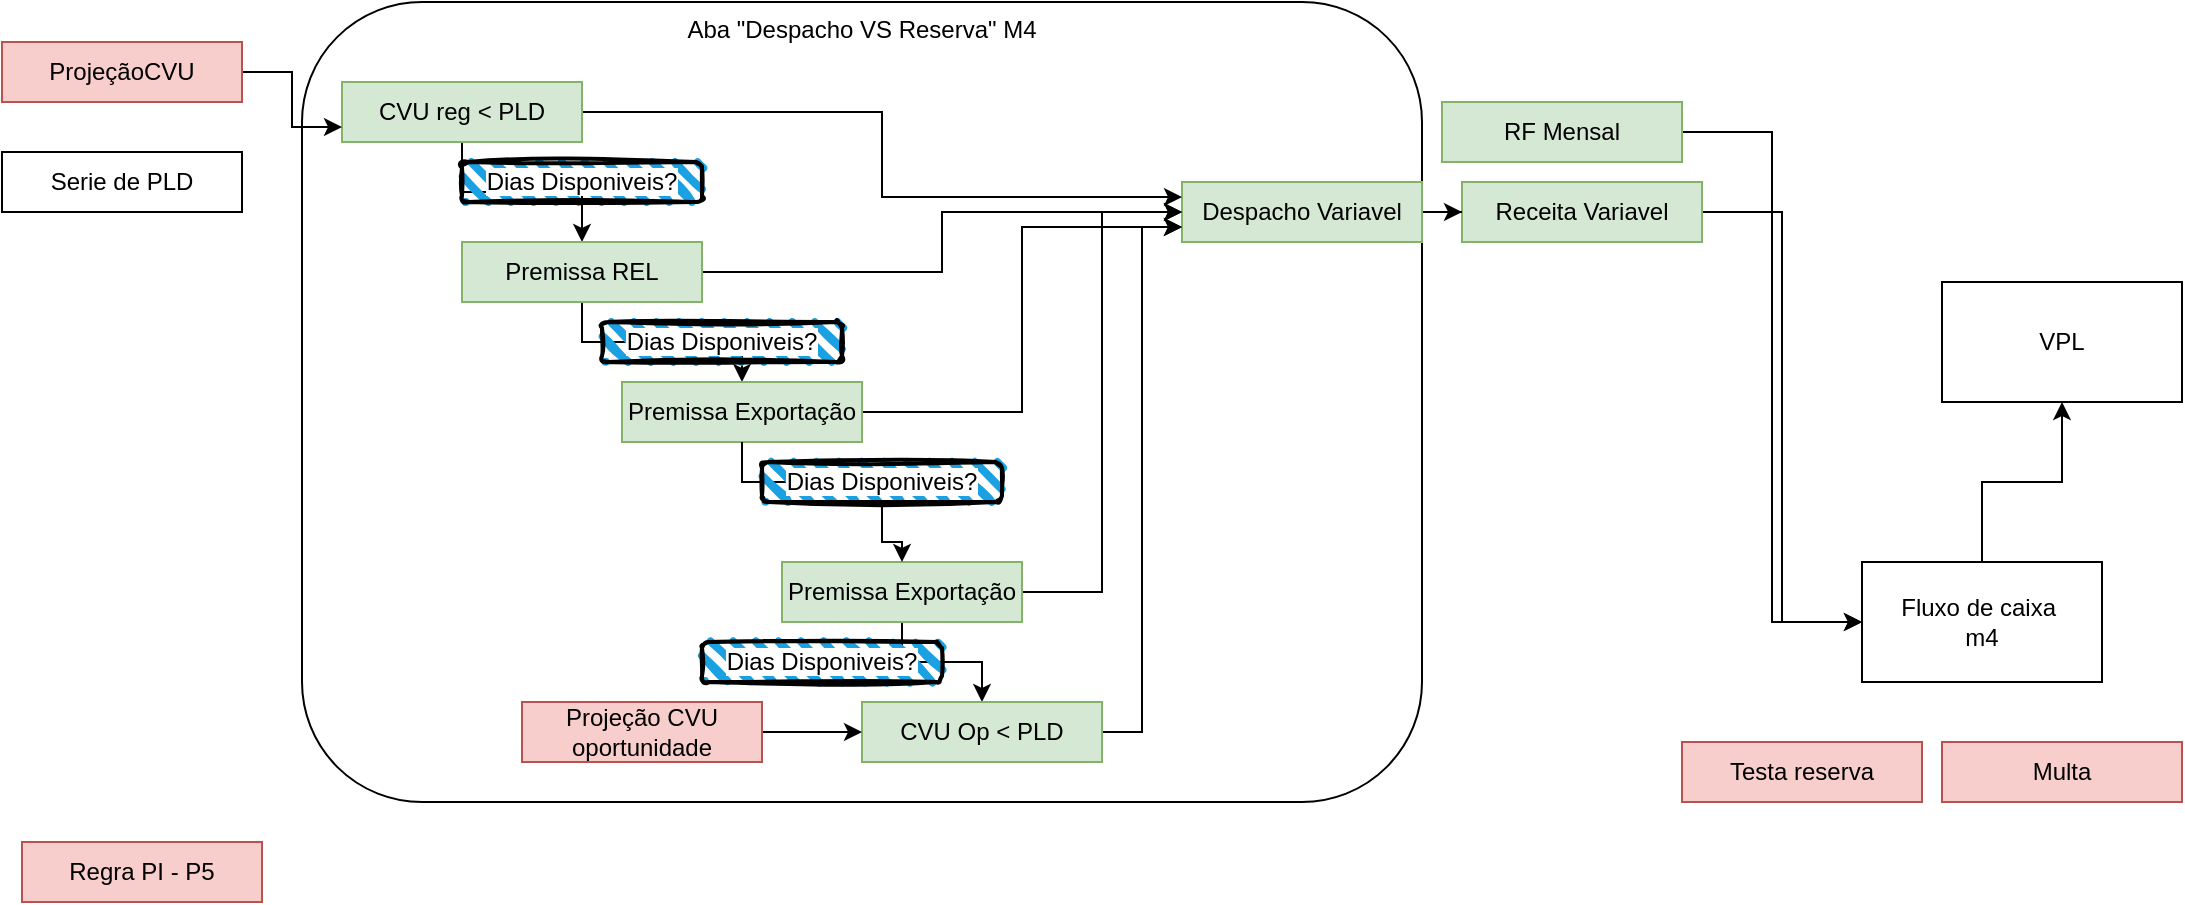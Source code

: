 <mxfile version="26.0.6">
  <diagram name="Página-1" id="ybAKSHy_9_q8ZGuqgYx6">
    <mxGraphModel dx="1621" dy="454" grid="1" gridSize="10" guides="1" tooltips="1" connect="1" arrows="1" fold="1" page="1" pageScale="1" pageWidth="827" pageHeight="1169" math="0" shadow="0">
      <root>
        <mxCell id="0" />
        <mxCell id="1" parent="0" />
        <mxCell id="0ieh1-YJjxhQ4tJqL_PZ-49" value="Aba &quot;Despacho VS Reserva&quot; M4" style="rounded=1;whiteSpace=wrap;html=1;verticalAlign=top;" vertex="1" parent="1">
          <mxGeometry x="-240" width="560" height="400" as="geometry" />
        </mxCell>
        <mxCell id="0ieh1-YJjxhQ4tJqL_PZ-1" value="VPL" style="rounded=0;whiteSpace=wrap;html=1;" vertex="1" parent="1">
          <mxGeometry x="580" y="140" width="120" height="60" as="geometry" />
        </mxCell>
        <mxCell id="0ieh1-YJjxhQ4tJqL_PZ-5" value="" style="edgeStyle=orthogonalEdgeStyle;rounded=0;orthogonalLoop=1;jettySize=auto;html=1;" edge="1" parent="1" source="0ieh1-YJjxhQ4tJqL_PZ-2" target="0ieh1-YJjxhQ4tJqL_PZ-1">
          <mxGeometry relative="1" as="geometry" />
        </mxCell>
        <mxCell id="0ieh1-YJjxhQ4tJqL_PZ-2" value="Fluxo de caixa&amp;nbsp;&lt;div&gt;m4&lt;/div&gt;" style="rounded=0;whiteSpace=wrap;html=1;" vertex="1" parent="1">
          <mxGeometry x="540" y="280" width="120" height="60" as="geometry" />
        </mxCell>
        <mxCell id="0ieh1-YJjxhQ4tJqL_PZ-4" style="edgeStyle=orthogonalEdgeStyle;rounded=0;orthogonalLoop=1;jettySize=auto;html=1;entryX=0;entryY=0.5;entryDx=0;entryDy=0;" edge="1" parent="1" source="0ieh1-YJjxhQ4tJqL_PZ-3" target="0ieh1-YJjxhQ4tJqL_PZ-2">
          <mxGeometry relative="1" as="geometry" />
        </mxCell>
        <mxCell id="0ieh1-YJjxhQ4tJqL_PZ-3" value="RF Mensal" style="rounded=0;whiteSpace=wrap;html=1;fillColor=#d5e8d4;strokeColor=#82b366;" vertex="1" parent="1">
          <mxGeometry x="330" y="50" width="120" height="30" as="geometry" />
        </mxCell>
        <mxCell id="0ieh1-YJjxhQ4tJqL_PZ-7" style="edgeStyle=orthogonalEdgeStyle;rounded=0;orthogonalLoop=1;jettySize=auto;html=1;entryX=0;entryY=0.5;entryDx=0;entryDy=0;" edge="1" parent="1" source="0ieh1-YJjxhQ4tJqL_PZ-6" target="0ieh1-YJjxhQ4tJqL_PZ-2">
          <mxGeometry relative="1" as="geometry" />
        </mxCell>
        <mxCell id="0ieh1-YJjxhQ4tJqL_PZ-6" value="Receita Variavel" style="rounded=0;whiteSpace=wrap;html=1;fillColor=#d5e8d4;strokeColor=#82b366;" vertex="1" parent="1">
          <mxGeometry x="340" y="90" width="120" height="30" as="geometry" />
        </mxCell>
        <mxCell id="0ieh1-YJjxhQ4tJqL_PZ-14" value="" style="edgeStyle=orthogonalEdgeStyle;rounded=0;orthogonalLoop=1;jettySize=auto;html=1;" edge="1" parent="1" source="0ieh1-YJjxhQ4tJqL_PZ-8" target="0ieh1-YJjxhQ4tJqL_PZ-6">
          <mxGeometry relative="1" as="geometry" />
        </mxCell>
        <mxCell id="0ieh1-YJjxhQ4tJqL_PZ-8" value="Despacho Variavel" style="rounded=0;whiteSpace=wrap;html=1;fillColor=#d5e8d4;strokeColor=#82b366;" vertex="1" parent="1">
          <mxGeometry x="200" y="90" width="120" height="30" as="geometry" />
        </mxCell>
        <mxCell id="0ieh1-YJjxhQ4tJqL_PZ-26" style="edgeStyle=orthogonalEdgeStyle;rounded=0;orthogonalLoop=1;jettySize=auto;html=1;" edge="1" parent="1" source="0ieh1-YJjxhQ4tJqL_PZ-9" target="0ieh1-YJjxhQ4tJqL_PZ-11">
          <mxGeometry relative="1" as="geometry" />
        </mxCell>
        <mxCell id="0ieh1-YJjxhQ4tJqL_PZ-27" style="edgeStyle=orthogonalEdgeStyle;rounded=0;orthogonalLoop=1;jettySize=auto;html=1;entryX=0;entryY=0.25;entryDx=0;entryDy=0;" edge="1" parent="1" source="0ieh1-YJjxhQ4tJqL_PZ-9" target="0ieh1-YJjxhQ4tJqL_PZ-8">
          <mxGeometry relative="1" as="geometry" />
        </mxCell>
        <mxCell id="0ieh1-YJjxhQ4tJqL_PZ-9" value="CVU reg &amp;lt; PLD" style="rounded=0;whiteSpace=wrap;html=1;fillColor=#d5e8d4;strokeColor=#82b366;" vertex="1" parent="1">
          <mxGeometry x="-220" y="40" width="120" height="30" as="geometry" />
        </mxCell>
        <mxCell id="0ieh1-YJjxhQ4tJqL_PZ-28" style="edgeStyle=orthogonalEdgeStyle;rounded=0;orthogonalLoop=1;jettySize=auto;html=1;entryX=0.5;entryY=0;entryDx=0;entryDy=0;" edge="1" parent="1" source="0ieh1-YJjxhQ4tJqL_PZ-11" target="0ieh1-YJjxhQ4tJqL_PZ-13">
          <mxGeometry relative="1" as="geometry" />
        </mxCell>
        <mxCell id="0ieh1-YJjxhQ4tJqL_PZ-34" style="edgeStyle=orthogonalEdgeStyle;rounded=0;orthogonalLoop=1;jettySize=auto;html=1;entryX=0;entryY=0.5;entryDx=0;entryDy=0;" edge="1" parent="1" source="0ieh1-YJjxhQ4tJqL_PZ-11" target="0ieh1-YJjxhQ4tJqL_PZ-8">
          <mxGeometry relative="1" as="geometry" />
        </mxCell>
        <mxCell id="0ieh1-YJjxhQ4tJqL_PZ-11" value="Premissa REL" style="rounded=0;whiteSpace=wrap;html=1;fillColor=#d5e8d4;strokeColor=#82b366;" vertex="1" parent="1">
          <mxGeometry x="-160" y="120" width="120" height="30" as="geometry" />
        </mxCell>
        <mxCell id="0ieh1-YJjxhQ4tJqL_PZ-35" style="edgeStyle=orthogonalEdgeStyle;rounded=0;orthogonalLoop=1;jettySize=auto;html=1;entryX=0;entryY=0.75;entryDx=0;entryDy=0;" edge="1" parent="1" source="0ieh1-YJjxhQ4tJqL_PZ-13" target="0ieh1-YJjxhQ4tJqL_PZ-8">
          <mxGeometry relative="1" as="geometry" />
        </mxCell>
        <mxCell id="0ieh1-YJjxhQ4tJqL_PZ-13" value="Premissa Exportação" style="rounded=0;whiteSpace=wrap;html=1;fillColor=#d5e8d4;strokeColor=#82b366;" vertex="1" parent="1">
          <mxGeometry x="-80" y="190" width="120" height="30" as="geometry" />
        </mxCell>
        <mxCell id="0ieh1-YJjxhQ4tJqL_PZ-36" style="edgeStyle=orthogonalEdgeStyle;rounded=0;orthogonalLoop=1;jettySize=auto;html=1;entryX=0;entryY=0.5;entryDx=0;entryDy=0;" edge="1" parent="1" source="0ieh1-YJjxhQ4tJqL_PZ-16" target="0ieh1-YJjxhQ4tJqL_PZ-8">
          <mxGeometry relative="1" as="geometry" />
        </mxCell>
        <mxCell id="0ieh1-YJjxhQ4tJqL_PZ-41" style="edgeStyle=orthogonalEdgeStyle;rounded=0;orthogonalLoop=1;jettySize=auto;html=1;" edge="1" parent="1" source="0ieh1-YJjxhQ4tJqL_PZ-16" target="0ieh1-YJjxhQ4tJqL_PZ-39">
          <mxGeometry relative="1" as="geometry" />
        </mxCell>
        <mxCell id="0ieh1-YJjxhQ4tJqL_PZ-16" value="Premissa Exportação" style="rounded=0;whiteSpace=wrap;html=1;fillColor=#d5e8d4;strokeColor=#82b366;" vertex="1" parent="1">
          <mxGeometry y="280" width="120" height="30" as="geometry" />
        </mxCell>
        <mxCell id="0ieh1-YJjxhQ4tJqL_PZ-21" value="&lt;span style=&quot;background-color: light-dark(#ffffff, var(--ge-dark-color, #121212));&quot;&gt;Dias Disponiveis?&lt;/span&gt;" style="rounded=1;whiteSpace=wrap;html=1;strokeWidth=2;fillWeight=4;hachureGap=8;hachureAngle=45;fillColor=#1ba1e2;sketch=1;" vertex="1" parent="1">
          <mxGeometry x="-160" y="80" width="120" height="20" as="geometry" />
        </mxCell>
        <mxCell id="0ieh1-YJjxhQ4tJqL_PZ-23" value="&lt;span style=&quot;background-color: light-dark(#ffffff, var(--ge-dark-color, #121212));&quot;&gt;Dias Disponiveis?&lt;/span&gt;" style="rounded=1;whiteSpace=wrap;html=1;strokeWidth=2;fillWeight=4;hachureGap=8;hachureAngle=45;fillColor=#1ba1e2;sketch=1;" vertex="1" parent="1">
          <mxGeometry x="-90" y="160" width="120" height="20" as="geometry" />
        </mxCell>
        <mxCell id="0ieh1-YJjxhQ4tJqL_PZ-31" value="" style="edgeStyle=orthogonalEdgeStyle;rounded=0;orthogonalLoop=1;jettySize=auto;html=1;" edge="1" parent="1" source="0ieh1-YJjxhQ4tJqL_PZ-32" target="0ieh1-YJjxhQ4tJqL_PZ-16">
          <mxGeometry relative="1" as="geometry">
            <mxPoint x="-20" y="220" as="sourcePoint" />
            <mxPoint x="30" y="240" as="targetPoint" />
          </mxGeometry>
        </mxCell>
        <mxCell id="0ieh1-YJjxhQ4tJqL_PZ-33" value="" style="edgeStyle=orthogonalEdgeStyle;rounded=0;orthogonalLoop=1;jettySize=auto;html=1;" edge="1" parent="1" source="0ieh1-YJjxhQ4tJqL_PZ-13" target="0ieh1-YJjxhQ4tJqL_PZ-32">
          <mxGeometry relative="1" as="geometry">
            <mxPoint x="-20" y="220" as="sourcePoint" />
            <mxPoint x="100" y="260" as="targetPoint" />
          </mxGeometry>
        </mxCell>
        <mxCell id="0ieh1-YJjxhQ4tJqL_PZ-32" value="&lt;span style=&quot;background-color: light-dark(#ffffff, var(--ge-dark-color, #121212));&quot;&gt;Dias Disponiveis?&lt;/span&gt;" style="rounded=1;whiteSpace=wrap;html=1;strokeWidth=2;fillWeight=4;hachureGap=8;hachureAngle=45;fillColor=#1ba1e2;sketch=1;" vertex="1" parent="1">
          <mxGeometry x="-10" y="230" width="120" height="20" as="geometry" />
        </mxCell>
        <mxCell id="0ieh1-YJjxhQ4tJqL_PZ-46" style="edgeStyle=orthogonalEdgeStyle;rounded=0;orthogonalLoop=1;jettySize=auto;html=1;entryX=0;entryY=0.75;entryDx=0;entryDy=0;" edge="1" parent="1" source="0ieh1-YJjxhQ4tJqL_PZ-37" target="0ieh1-YJjxhQ4tJqL_PZ-9">
          <mxGeometry relative="1" as="geometry" />
        </mxCell>
        <mxCell id="0ieh1-YJjxhQ4tJqL_PZ-37" value="ProjeçãoCVU" style="rounded=0;whiteSpace=wrap;html=1;fillColor=#f8cecc;strokeColor=#b85450;" vertex="1" parent="1">
          <mxGeometry x="-390" y="20" width="120" height="30" as="geometry" />
        </mxCell>
        <mxCell id="0ieh1-YJjxhQ4tJqL_PZ-38" value="Serie de PLD" style="rounded=0;whiteSpace=wrap;html=1;" vertex="1" parent="1">
          <mxGeometry x="-390" y="75" width="120" height="30" as="geometry" />
        </mxCell>
        <mxCell id="0ieh1-YJjxhQ4tJqL_PZ-43" style="edgeStyle=orthogonalEdgeStyle;rounded=0;orthogonalLoop=1;jettySize=auto;html=1;entryX=0;entryY=0.75;entryDx=0;entryDy=0;" edge="1" parent="1" source="0ieh1-YJjxhQ4tJqL_PZ-39" target="0ieh1-YJjxhQ4tJqL_PZ-8">
          <mxGeometry relative="1" as="geometry" />
        </mxCell>
        <mxCell id="0ieh1-YJjxhQ4tJqL_PZ-39" value="CVU Op &amp;lt; PLD" style="rounded=0;whiteSpace=wrap;html=1;fillColor=#d5e8d4;strokeColor=#82b366;" vertex="1" parent="1">
          <mxGeometry x="40" y="350" width="120" height="30" as="geometry" />
        </mxCell>
        <mxCell id="0ieh1-YJjxhQ4tJqL_PZ-40" value="&lt;span style=&quot;background-color: light-dark(#ffffff, var(--ge-dark-color, #121212));&quot;&gt;Dias Disponiveis?&lt;/span&gt;" style="rounded=1;whiteSpace=wrap;html=1;strokeWidth=2;fillWeight=4;hachureGap=8;hachureAngle=45;fillColor=#1ba1e2;sketch=1;" vertex="1" parent="1">
          <mxGeometry x="-40" y="320" width="120" height="20" as="geometry" />
        </mxCell>
        <mxCell id="0ieh1-YJjxhQ4tJqL_PZ-45" style="edgeStyle=orthogonalEdgeStyle;rounded=0;orthogonalLoop=1;jettySize=auto;html=1;entryX=0;entryY=0.5;entryDx=0;entryDy=0;" edge="1" parent="1" source="0ieh1-YJjxhQ4tJqL_PZ-44" target="0ieh1-YJjxhQ4tJqL_PZ-39">
          <mxGeometry relative="1" as="geometry" />
        </mxCell>
        <mxCell id="0ieh1-YJjxhQ4tJqL_PZ-44" value="Projeção CVU&lt;div&gt;oportunidade&lt;/div&gt;" style="rounded=0;whiteSpace=wrap;html=1;fillColor=#f8cecc;strokeColor=#b85450;" vertex="1" parent="1">
          <mxGeometry x="-130" y="350" width="120" height="30" as="geometry" />
        </mxCell>
        <mxCell id="0ieh1-YJjxhQ4tJqL_PZ-52" value="Testa reserva" style="rounded=0;whiteSpace=wrap;html=1;fillColor=#f8cecc;strokeColor=#b85450;" vertex="1" parent="1">
          <mxGeometry x="450" y="370" width="120" height="30" as="geometry" />
        </mxCell>
        <mxCell id="0ieh1-YJjxhQ4tJqL_PZ-53" value="Multa" style="rounded=0;whiteSpace=wrap;html=1;fillColor=#f8cecc;strokeColor=#b85450;" vertex="1" parent="1">
          <mxGeometry x="580" y="370" width="120" height="30" as="geometry" />
        </mxCell>
        <mxCell id="0ieh1-YJjxhQ4tJqL_PZ-55" value="Regra PI - P5" style="rounded=0;whiteSpace=wrap;html=1;fillColor=#f8cecc;strokeColor=#b85450;" vertex="1" parent="1">
          <mxGeometry x="-380" y="420" width="120" height="30" as="geometry" />
        </mxCell>
      </root>
    </mxGraphModel>
  </diagram>
</mxfile>

